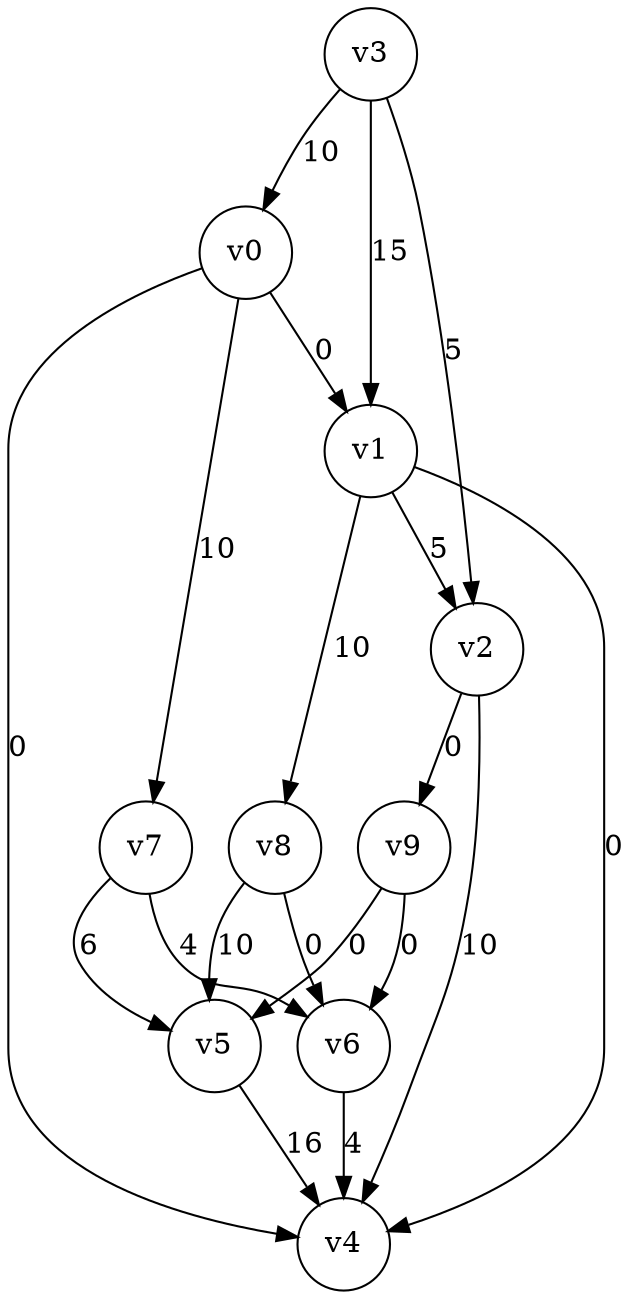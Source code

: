 digraph
{
	node [shape=circle, label="v0"] 0;
	node [shape=circle, label="v1"] 1;
	node [shape=circle, label="v2"] 2;
	node [shape=circle, label="v3"] 3;
	node [shape=circle, label="v4"] 4;
	node [shape=circle, label="v5"] 5;
	node [shape=circle, label="v6"] 6;
	node [shape=circle, label="v7"] 7;
	node [shape=circle, label="v8"] 8;
	node [shape=circle, label="v9"] 9;
	0 -> 1 [label="0"]
	0 -> 4 [label="0"]
	0 -> 7 [label="10"]
	1 -> 2 [label="5"]
	1 -> 4 [label="0"]
	1 -> 8 [label="10"]
	2 -> 4 [label="10"]
	2 -> 9 [label="0"]
	3 -> 0 [label="10"]
	3 -> 1 [label="15"]
	3 -> 2 [label="5"]
	5 -> 4 [label="16"]
	6 -> 4 [label="4"]
	7 -> 5 [label="6"]
	7 -> 6 [label="4"]
	8 -> 5 [label="10"]
	8 -> 6 [label="0"]
	9 -> 5 [label="0"]
	9 -> 6 [label="0"]
}
